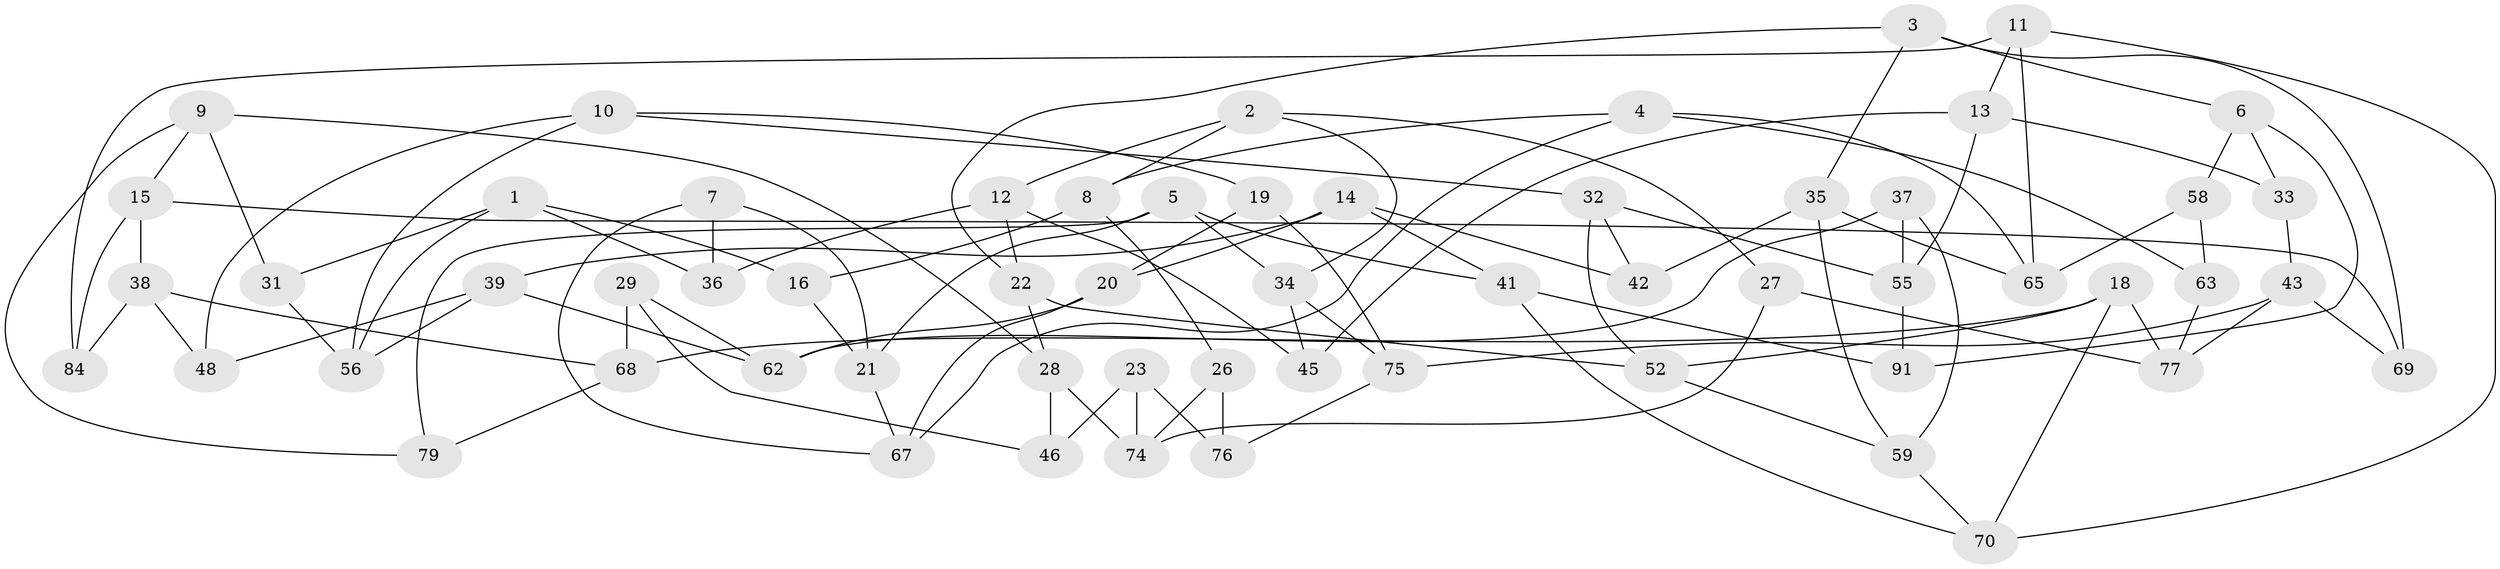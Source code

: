 // original degree distribution, {3: 1.0}
// Generated by graph-tools (version 1.1) at 2025/11/02/21/25 10:11:15]
// undirected, 60 vertices, 109 edges
graph export_dot {
graph [start="1"]
  node [color=gray90,style=filled];
  1 [super="+80"];
  2 [super="+47"];
  3 [super="+25"];
  4 [super="+90"];
  5 [super="+40"];
  6 [super="+50"];
  7;
  8 [super="+24"];
  9 [super="+49"];
  10 [super="+53"];
  11 [super="+64"];
  12 [super="+61"];
  13 [super="+17"];
  14 [super="+51"];
  15 [super="+54"];
  16;
  18 [super="+99"];
  19;
  20 [super="+60"];
  21 [super="+30"];
  22 [super="+78"];
  23;
  26 [super="+57"];
  27;
  28 [super="+66"];
  29;
  31;
  32 [super="+83"];
  33;
  34 [super="+86"];
  35 [super="+93"];
  36;
  37;
  38 [super="+88"];
  39 [super="+98"];
  41 [super="+44"];
  42;
  43 [super="+73"];
  45;
  46;
  48;
  52 [super="+72"];
  55 [super="+94"];
  56 [super="+96"];
  58;
  59 [super="+97"];
  62 [super="+85"];
  63;
  65 [super="+71"];
  67 [super="+81"];
  68 [super="+92"];
  69;
  70 [super="+89"];
  74 [super="+95"];
  75 [super="+100"];
  76 [super="+87"];
  77 [super="+82"];
  79;
  84;
  91;
  1 -- 56;
  1 -- 16;
  1 -- 36;
  1 -- 31;
  2 -- 27;
  2 -- 12;
  2 -- 8;
  2 -- 34;
  3 -- 69;
  3 -- 35;
  3 -- 22;
  3 -- 6;
  4 -- 67;
  4 -- 63;
  4 -- 65;
  4 -- 8;
  5 -- 79;
  5 -- 34;
  5 -- 41;
  5 -- 21;
  6 -- 33;
  6 -- 58;
  6 -- 91;
  7 -- 36;
  7 -- 67;
  7 -- 21;
  8 -- 26;
  8 -- 16;
  9 -- 31;
  9 -- 15;
  9 -- 28;
  9 -- 79;
  10 -- 19;
  10 -- 56;
  10 -- 32;
  10 -- 48;
  11 -- 70;
  11 -- 84;
  11 -- 65;
  11 -- 13;
  12 -- 45;
  12 -- 36;
  12 -- 22;
  13 -- 45;
  13 -- 33;
  13 -- 55;
  14 -- 20;
  14 -- 42;
  14 -- 41;
  14 -- 39;
  15 -- 38;
  15 -- 84;
  15 -- 69;
  16 -- 21;
  18 -- 52;
  18 -- 68;
  18 -- 77;
  18 -- 70;
  19 -- 75;
  19 -- 20;
  20 -- 62;
  20 -- 67;
  21 -- 67;
  22 -- 28;
  22 -- 52;
  23 -- 46;
  23 -- 76;
  23 -- 74;
  26 -- 74;
  26 -- 76 [weight=2];
  27 -- 74;
  27 -- 77;
  28 -- 74;
  28 -- 46;
  29 -- 46;
  29 -- 62;
  29 -- 68;
  31 -- 56;
  32 -- 42;
  32 -- 55;
  32 -- 52;
  33 -- 43;
  34 -- 45;
  34 -- 75;
  35 -- 65;
  35 -- 42;
  35 -- 59;
  37 -- 62;
  37 -- 55;
  37 -- 59;
  38 -- 48;
  38 -- 68;
  38 -- 84;
  39 -- 48;
  39 -- 56;
  39 -- 62;
  41 -- 91;
  41 -- 70;
  43 -- 69;
  43 -- 75;
  43 -- 77;
  52 -- 59;
  55 -- 91;
  58 -- 63;
  58 -- 65;
  59 -- 70;
  63 -- 77;
  68 -- 79;
  75 -- 76;
}
